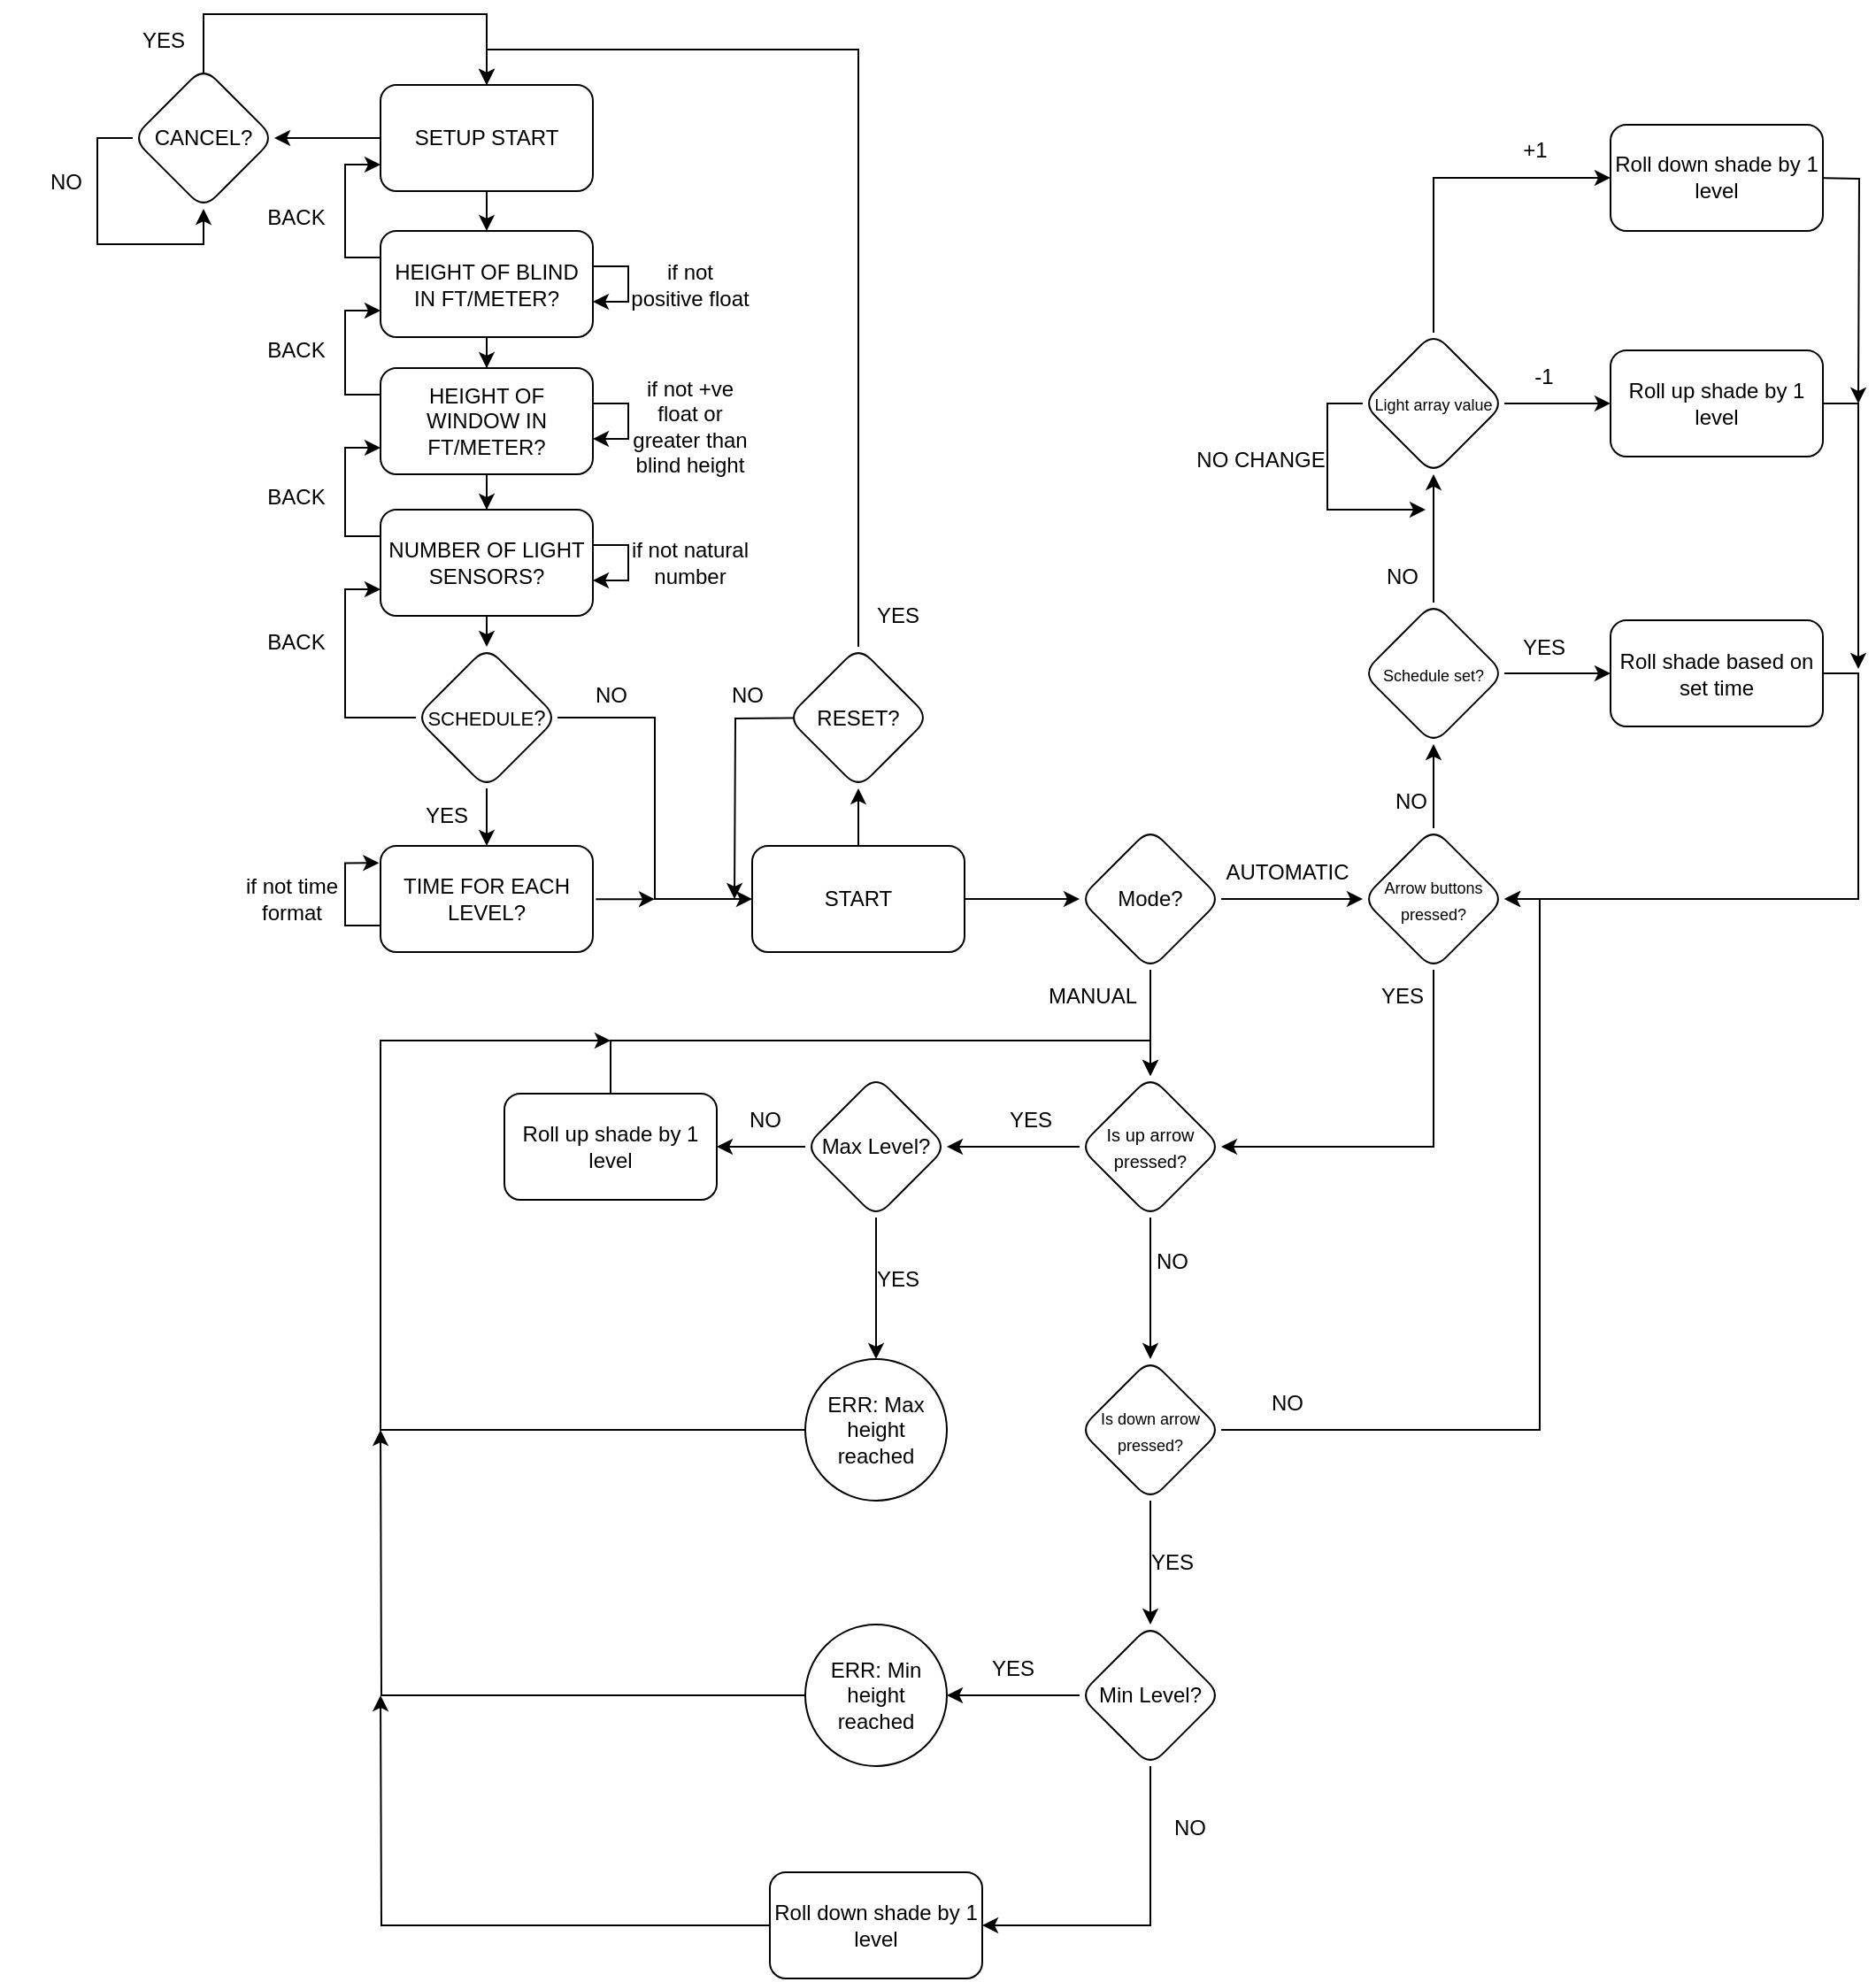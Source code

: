 <mxfile version="28.2.4">
  <diagram name="Page-1" id="s3qUfst04Xn6BXHx2fDA">
    <mxGraphModel dx="2017" dy="1167" grid="1" gridSize="10" guides="1" tooltips="1" connect="1" arrows="1" fold="1" page="1" pageScale="1" pageWidth="1169" pageHeight="1654" math="0" shadow="0">
      <root>
        <mxCell id="0" />
        <mxCell id="1" parent="0" />
        <mxCell id="kvbrF2QY3DVPnfHmgTct-6" value="" style="edgeStyle=orthogonalEdgeStyle;rounded=0;orthogonalLoop=1;jettySize=auto;html=1;" parent="1" source="kvbrF2QY3DVPnfHmgTct-3" target="kvbrF2QY3DVPnfHmgTct-5" edge="1">
          <mxGeometry relative="1" as="geometry" />
        </mxCell>
        <mxCell id="XKMVD-KwKPAGE6R3IPx5-100" style="edgeStyle=orthogonalEdgeStyle;rounded=0;orthogonalLoop=1;jettySize=auto;html=1;exitX=0;exitY=0.5;exitDx=0;exitDy=0;entryX=1;entryY=0.5;entryDx=0;entryDy=0;" edge="1" parent="1" source="kvbrF2QY3DVPnfHmgTct-3" target="XKMVD-KwKPAGE6R3IPx5-82">
          <mxGeometry relative="1" as="geometry" />
        </mxCell>
        <mxCell id="kvbrF2QY3DVPnfHmgTct-3" value="SETUP START" style="rounded=1;whiteSpace=wrap;html=1;" parent="1" vertex="1">
          <mxGeometry x="270" y="70" width="120" height="60" as="geometry" />
        </mxCell>
        <mxCell id="kvbrF2QY3DVPnfHmgTct-14" value="" style="edgeStyle=orthogonalEdgeStyle;rounded=0;orthogonalLoop=1;jettySize=auto;html=1;" parent="1" source="kvbrF2QY3DVPnfHmgTct-5" target="kvbrF2QY3DVPnfHmgTct-13" edge="1">
          <mxGeometry relative="1" as="geometry" />
        </mxCell>
        <mxCell id="XKMVD-KwKPAGE6R3IPx5-111" style="edgeStyle=orthogonalEdgeStyle;rounded=0;orthogonalLoop=1;jettySize=auto;html=1;exitX=0;exitY=0.25;exitDx=0;exitDy=0;entryX=0;entryY=0.75;entryDx=0;entryDy=0;" edge="1" parent="1" source="kvbrF2QY3DVPnfHmgTct-5" target="kvbrF2QY3DVPnfHmgTct-3">
          <mxGeometry relative="1" as="geometry" />
        </mxCell>
        <mxCell id="kvbrF2QY3DVPnfHmgTct-5" value="HEIGHT OF BLIND IN FT/METER?" style="whiteSpace=wrap;html=1;rounded=1;" parent="1" vertex="1">
          <mxGeometry x="270" y="152.5" width="120" height="60" as="geometry" />
        </mxCell>
        <mxCell id="kvbrF2QY3DVPnfHmgTct-11" style="edgeStyle=orthogonalEdgeStyle;rounded=0;orthogonalLoop=1;jettySize=auto;html=1;" parent="1" source="kvbrF2QY3DVPnfHmgTct-5" target="kvbrF2QY3DVPnfHmgTct-5" edge="1">
          <mxGeometry relative="1" as="geometry" />
        </mxCell>
        <mxCell id="kvbrF2QY3DVPnfHmgTct-20" value="" style="edgeStyle=orthogonalEdgeStyle;rounded=0;orthogonalLoop=1;jettySize=auto;html=1;" parent="1" source="kvbrF2QY3DVPnfHmgTct-13" target="kvbrF2QY3DVPnfHmgTct-19" edge="1">
          <mxGeometry relative="1" as="geometry" />
        </mxCell>
        <mxCell id="XKMVD-KwKPAGE6R3IPx5-109" style="edgeStyle=orthogonalEdgeStyle;rounded=0;orthogonalLoop=1;jettySize=auto;html=1;exitX=0;exitY=0.25;exitDx=0;exitDy=0;entryX=0;entryY=0.75;entryDx=0;entryDy=0;" edge="1" parent="1" source="kvbrF2QY3DVPnfHmgTct-13" target="kvbrF2QY3DVPnfHmgTct-5">
          <mxGeometry relative="1" as="geometry" />
        </mxCell>
        <mxCell id="kvbrF2QY3DVPnfHmgTct-13" value="HEIGHT OF WINDOW IN FT/METER?" style="whiteSpace=wrap;html=1;rounded=1;" parent="1" vertex="1">
          <mxGeometry x="270" y="230" width="120" height="60" as="geometry" />
        </mxCell>
        <mxCell id="kvbrF2QY3DVPnfHmgTct-17" style="edgeStyle=orthogonalEdgeStyle;rounded=0;orthogonalLoop=1;jettySize=auto;html=1;" parent="1" source="kvbrF2QY3DVPnfHmgTct-13" target="kvbrF2QY3DVPnfHmgTct-13" edge="1">
          <mxGeometry relative="1" as="geometry" />
        </mxCell>
        <mxCell id="kvbrF2QY3DVPnfHmgTct-18" value="if not +ve float or greater than blind height" style="text;html=1;align=center;verticalAlign=middle;whiteSpace=wrap;rounded=0;" parent="1" vertex="1">
          <mxGeometry x="410" y="230" width="70" height="65" as="geometry" />
        </mxCell>
        <mxCell id="XKMVD-KwKPAGE6R3IPx5-93" style="edgeStyle=orthogonalEdgeStyle;rounded=0;orthogonalLoop=1;jettySize=auto;html=1;exitX=0.5;exitY=1;exitDx=0;exitDy=0;entryX=0.5;entryY=0;entryDx=0;entryDy=0;" edge="1" parent="1" source="kvbrF2QY3DVPnfHmgTct-19" target="XKMVD-KwKPAGE6R3IPx5-91">
          <mxGeometry relative="1" as="geometry" />
        </mxCell>
        <mxCell id="XKMVD-KwKPAGE6R3IPx5-106" style="edgeStyle=orthogonalEdgeStyle;rounded=0;orthogonalLoop=1;jettySize=auto;html=1;exitX=0;exitY=0.25;exitDx=0;exitDy=0;entryX=0;entryY=0.75;entryDx=0;entryDy=0;" edge="1" parent="1" source="kvbrF2QY3DVPnfHmgTct-19" target="kvbrF2QY3DVPnfHmgTct-13">
          <mxGeometry relative="1" as="geometry" />
        </mxCell>
        <mxCell id="kvbrF2QY3DVPnfHmgTct-19" value="NUMBER OF LIGHT SENSORS?" style="whiteSpace=wrap;html=1;rounded=1;" parent="1" vertex="1">
          <mxGeometry x="270" y="310" width="120" height="60" as="geometry" />
        </mxCell>
        <mxCell id="kvbrF2QY3DVPnfHmgTct-21" style="edgeStyle=orthogonalEdgeStyle;rounded=0;orthogonalLoop=1;jettySize=auto;html=1;" parent="1" source="kvbrF2QY3DVPnfHmgTct-19" target="kvbrF2QY3DVPnfHmgTct-19" edge="1">
          <mxGeometry relative="1" as="geometry" />
        </mxCell>
        <mxCell id="kvbrF2QY3DVPnfHmgTct-22" value="if not natural number" style="text;html=1;align=center;verticalAlign=middle;whiteSpace=wrap;rounded=0;" parent="1" vertex="1">
          <mxGeometry x="410" y="317.5" width="70" height="45" as="geometry" />
        </mxCell>
        <mxCell id="kvbrF2QY3DVPnfHmgTct-24" value="if not positive float" style="text;html=1;align=center;verticalAlign=middle;whiteSpace=wrap;rounded=0;" parent="1" vertex="1">
          <mxGeometry x="410" y="160" width="70" height="45" as="geometry" />
        </mxCell>
        <mxCell id="XKMVD-KwKPAGE6R3IPx5-8" value="" style="edgeStyle=orthogonalEdgeStyle;rounded=0;orthogonalLoop=1;jettySize=auto;html=1;" edge="1" parent="1" source="XKMVD-KwKPAGE6R3IPx5-1" target="XKMVD-KwKPAGE6R3IPx5-7">
          <mxGeometry relative="1" as="geometry" />
        </mxCell>
        <mxCell id="XKMVD-KwKPAGE6R3IPx5-95" value="" style="edgeStyle=orthogonalEdgeStyle;rounded=0;orthogonalLoop=1;jettySize=auto;html=1;" edge="1" parent="1" source="XKMVD-KwKPAGE6R3IPx5-1" target="XKMVD-KwKPAGE6R3IPx5-94">
          <mxGeometry relative="1" as="geometry" />
        </mxCell>
        <mxCell id="XKMVD-KwKPAGE6R3IPx5-1" value="START" style="whiteSpace=wrap;html=1;rounded=1;" vertex="1" parent="1">
          <mxGeometry x="480" y="500" width="120" height="60" as="geometry" />
        </mxCell>
        <mxCell id="XKMVD-KwKPAGE6R3IPx5-12" value="" style="edgeStyle=orthogonalEdgeStyle;rounded=0;orthogonalLoop=1;jettySize=auto;html=1;" edge="1" parent="1" source="XKMVD-KwKPAGE6R3IPx5-7" target="XKMVD-KwKPAGE6R3IPx5-11">
          <mxGeometry relative="1" as="geometry" />
        </mxCell>
        <mxCell id="XKMVD-KwKPAGE6R3IPx5-16" value="" style="edgeStyle=orthogonalEdgeStyle;rounded=0;orthogonalLoop=1;jettySize=auto;html=1;" edge="1" parent="1" source="XKMVD-KwKPAGE6R3IPx5-7" target="XKMVD-KwKPAGE6R3IPx5-15">
          <mxGeometry relative="1" as="geometry" />
        </mxCell>
        <mxCell id="XKMVD-KwKPAGE6R3IPx5-7" value="Mode?" style="rhombus;whiteSpace=wrap;html=1;rounded=1;" vertex="1" parent="1">
          <mxGeometry x="665" y="490" width="80" height="80" as="geometry" />
        </mxCell>
        <mxCell id="XKMVD-KwKPAGE6R3IPx5-32" value="" style="edgeStyle=orthogonalEdgeStyle;rounded=0;orthogonalLoop=1;jettySize=auto;html=1;" edge="1" parent="1" source="XKMVD-KwKPAGE6R3IPx5-11" target="XKMVD-KwKPAGE6R3IPx5-31">
          <mxGeometry relative="1" as="geometry" />
        </mxCell>
        <mxCell id="XKMVD-KwKPAGE6R3IPx5-41" style="edgeStyle=orthogonalEdgeStyle;rounded=0;orthogonalLoop=1;jettySize=auto;html=1;exitX=0;exitY=0.5;exitDx=0;exitDy=0;entryX=1;entryY=0.5;entryDx=0;entryDy=0;" edge="1" parent="1" source="XKMVD-KwKPAGE6R3IPx5-11" target="XKMVD-KwKPAGE6R3IPx5-25">
          <mxGeometry relative="1" as="geometry" />
        </mxCell>
        <mxCell id="XKMVD-KwKPAGE6R3IPx5-11" value="&lt;font style=&quot;font-size: 10px;&quot;&gt;Is up arrow pressed?&lt;/font&gt;" style="rhombus;whiteSpace=wrap;html=1;rounded=1;" vertex="1" parent="1">
          <mxGeometry x="665" y="630" width="80" height="80" as="geometry" />
        </mxCell>
        <mxCell id="XKMVD-KwKPAGE6R3IPx5-14" value="MANUAL" style="text;html=1;align=center;verticalAlign=middle;whiteSpace=wrap;rounded=0;" vertex="1" parent="1">
          <mxGeometry x="635" y="570" width="75" height="30" as="geometry" />
        </mxCell>
        <mxCell id="XKMVD-KwKPAGE6R3IPx5-18" style="edgeStyle=orthogonalEdgeStyle;rounded=0;orthogonalLoop=1;jettySize=auto;html=1;exitX=0.5;exitY=1;exitDx=0;exitDy=0;entryX=1;entryY=0.5;entryDx=0;entryDy=0;" edge="1" parent="1" source="XKMVD-KwKPAGE6R3IPx5-15" target="XKMVD-KwKPAGE6R3IPx5-11">
          <mxGeometry relative="1" as="geometry" />
        </mxCell>
        <mxCell id="XKMVD-KwKPAGE6R3IPx5-127" value="" style="edgeStyle=orthogonalEdgeStyle;rounded=0;orthogonalLoop=1;jettySize=auto;html=1;" edge="1" parent="1" source="XKMVD-KwKPAGE6R3IPx5-15" target="XKMVD-KwKPAGE6R3IPx5-126">
          <mxGeometry relative="1" as="geometry" />
        </mxCell>
        <mxCell id="XKMVD-KwKPAGE6R3IPx5-15" value="&lt;font style=&quot;font-size: 9px;&quot;&gt;Arrow buttons pressed?&lt;/font&gt;" style="rhombus;whiteSpace=wrap;html=1;rounded=1;" vertex="1" parent="1">
          <mxGeometry x="825" y="490" width="80" height="80" as="geometry" />
        </mxCell>
        <mxCell id="XKMVD-KwKPAGE6R3IPx5-19" value="AUTOMATIC" style="text;html=1;align=center;verticalAlign=middle;whiteSpace=wrap;rounded=0;" vertex="1" parent="1">
          <mxGeometry x="745" y="500" width="75" height="30" as="geometry" />
        </mxCell>
        <mxCell id="XKMVD-KwKPAGE6R3IPx5-46" style="edgeStyle=orthogonalEdgeStyle;rounded=0;orthogonalLoop=1;jettySize=auto;html=1;exitX=0.5;exitY=0;exitDx=0;exitDy=0;entryX=0.5;entryY=0;entryDx=0;entryDy=0;" edge="1" parent="1" source="XKMVD-KwKPAGE6R3IPx5-20" target="XKMVD-KwKPAGE6R3IPx5-11">
          <mxGeometry relative="1" as="geometry">
            <mxPoint x="700" y="610" as="targetPoint" />
            <Array as="points">
              <mxPoint x="400" y="610" />
              <mxPoint x="705" y="610" />
            </Array>
          </mxGeometry>
        </mxCell>
        <mxCell id="XKMVD-KwKPAGE6R3IPx5-20" value="Roll up shade by 1 level" style="whiteSpace=wrap;html=1;rounded=1;" vertex="1" parent="1">
          <mxGeometry x="340" y="640" width="120" height="60" as="geometry" />
        </mxCell>
        <mxCell id="XKMVD-KwKPAGE6R3IPx5-39" value="" style="edgeStyle=orthogonalEdgeStyle;rounded=0;orthogonalLoop=1;jettySize=auto;html=1;" edge="1" parent="1" source="XKMVD-KwKPAGE6R3IPx5-25" target="XKMVD-KwKPAGE6R3IPx5-38">
          <mxGeometry relative="1" as="geometry" />
        </mxCell>
        <mxCell id="XKMVD-KwKPAGE6R3IPx5-42" style="edgeStyle=orthogonalEdgeStyle;rounded=0;orthogonalLoop=1;jettySize=auto;html=1;exitX=0;exitY=0.5;exitDx=0;exitDy=0;entryX=1;entryY=0.5;entryDx=0;entryDy=0;" edge="1" parent="1" source="XKMVD-KwKPAGE6R3IPx5-25" target="XKMVD-KwKPAGE6R3IPx5-20">
          <mxGeometry relative="1" as="geometry" />
        </mxCell>
        <mxCell id="XKMVD-KwKPAGE6R3IPx5-25" value="Max Level?" style="rhombus;whiteSpace=wrap;html=1;rounded=1;" vertex="1" parent="1">
          <mxGeometry x="510" y="630" width="80" height="80" as="geometry" />
        </mxCell>
        <mxCell id="XKMVD-KwKPAGE6R3IPx5-28" value="YES" style="text;html=1;align=center;verticalAlign=middle;whiteSpace=wrap;rounded=0;" vertex="1" parent="1">
          <mxGeometry x="600" y="640" width="75" height="30" as="geometry" />
        </mxCell>
        <mxCell id="XKMVD-KwKPAGE6R3IPx5-30" value="NO" style="text;html=1;align=center;verticalAlign=middle;whiteSpace=wrap;rounded=0;" vertex="1" parent="1">
          <mxGeometry x="450" y="640" width="75" height="30" as="geometry" />
        </mxCell>
        <mxCell id="XKMVD-KwKPAGE6R3IPx5-36" value="" style="edgeStyle=orthogonalEdgeStyle;rounded=0;orthogonalLoop=1;jettySize=auto;html=1;" edge="1" parent="1" source="XKMVD-KwKPAGE6R3IPx5-31">
          <mxGeometry relative="1" as="geometry">
            <mxPoint x="705" y="940" as="targetPoint" />
          </mxGeometry>
        </mxCell>
        <mxCell id="XKMVD-KwKPAGE6R3IPx5-66" style="edgeStyle=orthogonalEdgeStyle;rounded=0;orthogonalLoop=1;jettySize=auto;html=1;exitX=1;exitY=0.5;exitDx=0;exitDy=0;entryX=1;entryY=0.5;entryDx=0;entryDy=0;" edge="1" parent="1" source="XKMVD-KwKPAGE6R3IPx5-31" target="XKMVD-KwKPAGE6R3IPx5-15">
          <mxGeometry relative="1" as="geometry" />
        </mxCell>
        <mxCell id="XKMVD-KwKPAGE6R3IPx5-31" value="&lt;font style=&quot;font-size: 9px;&quot;&gt;Is down arrow pressed?&lt;/font&gt;" style="rhombus;whiteSpace=wrap;html=1;rounded=1;" vertex="1" parent="1">
          <mxGeometry x="665" y="790" width="80" height="80" as="geometry" />
        </mxCell>
        <mxCell id="XKMVD-KwKPAGE6R3IPx5-33" value="NO" style="text;html=1;align=center;verticalAlign=middle;whiteSpace=wrap;rounded=0;" vertex="1" parent="1">
          <mxGeometry x="680" y="720" width="75" height="30" as="geometry" />
        </mxCell>
        <mxCell id="XKMVD-KwKPAGE6R3IPx5-37" value="YES" style="text;html=1;align=center;verticalAlign=middle;whiteSpace=wrap;rounded=0;" vertex="1" parent="1">
          <mxGeometry x="680" y="890" width="75" height="30" as="geometry" />
        </mxCell>
        <mxCell id="XKMVD-KwKPAGE6R3IPx5-45" style="edgeStyle=orthogonalEdgeStyle;rounded=0;orthogonalLoop=1;jettySize=auto;html=1;exitX=0;exitY=0.5;exitDx=0;exitDy=0;" edge="1" parent="1" source="XKMVD-KwKPAGE6R3IPx5-38">
          <mxGeometry relative="1" as="geometry">
            <mxPoint x="400" y="610" as="targetPoint" />
            <Array as="points">
              <mxPoint x="270" y="830" />
              <mxPoint x="270" y="610" />
            </Array>
          </mxGeometry>
        </mxCell>
        <mxCell id="XKMVD-KwKPAGE6R3IPx5-38" value="ERR: Max height reached" style="ellipse;whiteSpace=wrap;html=1;rounded=1;" vertex="1" parent="1">
          <mxGeometry x="510" y="790" width="80" height="80" as="geometry" />
        </mxCell>
        <mxCell id="XKMVD-KwKPAGE6R3IPx5-40" value="YES" style="text;html=1;align=center;verticalAlign=middle;whiteSpace=wrap;rounded=0;" vertex="1" parent="1">
          <mxGeometry x="525" y="730" width="75" height="30" as="geometry" />
        </mxCell>
        <mxCell id="XKMVD-KwKPAGE6R3IPx5-51" style="edgeStyle=orthogonalEdgeStyle;rounded=0;orthogonalLoop=1;jettySize=auto;html=1;exitX=0;exitY=0.5;exitDx=0;exitDy=0;entryX=1;entryY=0.5;entryDx=0;entryDy=0;" edge="1" parent="1" source="XKMVD-KwKPAGE6R3IPx5-47" target="XKMVD-KwKPAGE6R3IPx5-48">
          <mxGeometry relative="1" as="geometry" />
        </mxCell>
        <mxCell id="XKMVD-KwKPAGE6R3IPx5-57" style="edgeStyle=orthogonalEdgeStyle;rounded=0;orthogonalLoop=1;jettySize=auto;html=1;exitX=0.5;exitY=1;exitDx=0;exitDy=0;entryX=1;entryY=0.5;entryDx=0;entryDy=0;" edge="1" parent="1" source="XKMVD-KwKPAGE6R3IPx5-47" target="XKMVD-KwKPAGE6R3IPx5-56">
          <mxGeometry relative="1" as="geometry" />
        </mxCell>
        <mxCell id="XKMVD-KwKPAGE6R3IPx5-47" value="Min Level?" style="rhombus;whiteSpace=wrap;html=1;rounded=1;" vertex="1" parent="1">
          <mxGeometry x="665" y="940" width="80" height="80" as="geometry" />
        </mxCell>
        <mxCell id="XKMVD-KwKPAGE6R3IPx5-52" style="edgeStyle=orthogonalEdgeStyle;rounded=0;orthogonalLoop=1;jettySize=auto;html=1;" edge="1" parent="1" source="XKMVD-KwKPAGE6R3IPx5-48">
          <mxGeometry relative="1" as="geometry">
            <mxPoint x="270" y="830" as="targetPoint" />
          </mxGeometry>
        </mxCell>
        <mxCell id="XKMVD-KwKPAGE6R3IPx5-48" value="ERR: Min height reached" style="ellipse;whiteSpace=wrap;html=1;rounded=1;" vertex="1" parent="1">
          <mxGeometry x="510" y="940" width="80" height="80" as="geometry" />
        </mxCell>
        <mxCell id="XKMVD-KwKPAGE6R3IPx5-49" value="YES" style="text;html=1;align=center;verticalAlign=middle;whiteSpace=wrap;rounded=0;" vertex="1" parent="1">
          <mxGeometry x="590" y="950" width="75" height="30" as="geometry" />
        </mxCell>
        <mxCell id="XKMVD-KwKPAGE6R3IPx5-53" value="YES" style="text;html=1;align=center;verticalAlign=middle;whiteSpace=wrap;rounded=0;" vertex="1" parent="1">
          <mxGeometry x="810" y="570" width="75" height="30" as="geometry" />
        </mxCell>
        <mxCell id="XKMVD-KwKPAGE6R3IPx5-55" value="NO" style="text;html=1;align=center;verticalAlign=middle;whiteSpace=wrap;rounded=0;" vertex="1" parent="1">
          <mxGeometry x="745" y="800" width="75" height="30" as="geometry" />
        </mxCell>
        <mxCell id="XKMVD-KwKPAGE6R3IPx5-59" style="edgeStyle=orthogonalEdgeStyle;rounded=0;orthogonalLoop=1;jettySize=auto;html=1;exitX=0;exitY=0.5;exitDx=0;exitDy=0;" edge="1" parent="1" source="XKMVD-KwKPAGE6R3IPx5-56">
          <mxGeometry relative="1" as="geometry">
            <mxPoint x="270" y="980" as="targetPoint" />
          </mxGeometry>
        </mxCell>
        <mxCell id="XKMVD-KwKPAGE6R3IPx5-56" value="Roll down shade by 1 level" style="whiteSpace=wrap;html=1;rounded=1;" vertex="1" parent="1">
          <mxGeometry x="490" y="1080" width="120" height="60" as="geometry" />
        </mxCell>
        <mxCell id="XKMVD-KwKPAGE6R3IPx5-58" value="NO" style="text;html=1;align=center;verticalAlign=middle;whiteSpace=wrap;rounded=0;" vertex="1" parent="1">
          <mxGeometry x="690" y="1040" width="75" height="30" as="geometry" />
        </mxCell>
        <mxCell id="XKMVD-KwKPAGE6R3IPx5-70" style="edgeStyle=orthogonalEdgeStyle;rounded=0;orthogonalLoop=1;jettySize=auto;html=1;exitX=0;exitY=0.5;exitDx=0;exitDy=0;" edge="1" parent="1" source="XKMVD-KwKPAGE6R3IPx5-67">
          <mxGeometry relative="1" as="geometry">
            <mxPoint x="860" y="309.97" as="targetPoint" />
          </mxGeometry>
        </mxCell>
        <mxCell id="XKMVD-KwKPAGE6R3IPx5-122" value="" style="edgeStyle=orthogonalEdgeStyle;rounded=0;orthogonalLoop=1;jettySize=auto;html=1;" edge="1" parent="1" source="XKMVD-KwKPAGE6R3IPx5-67" target="XKMVD-KwKPAGE6R3IPx5-121">
          <mxGeometry relative="1" as="geometry" />
        </mxCell>
        <mxCell id="XKMVD-KwKPAGE6R3IPx5-138" style="edgeStyle=orthogonalEdgeStyle;rounded=0;orthogonalLoop=1;jettySize=auto;html=1;exitX=0.5;exitY=0;exitDx=0;exitDy=0;entryX=0;entryY=0.5;entryDx=0;entryDy=0;" edge="1" parent="1" source="XKMVD-KwKPAGE6R3IPx5-67" target="XKMVD-KwKPAGE6R3IPx5-124">
          <mxGeometry relative="1" as="geometry" />
        </mxCell>
        <mxCell id="XKMVD-KwKPAGE6R3IPx5-67" value="&lt;font style=&quot;font-size: 9px;&quot;&gt;Light array value&lt;/font&gt;" style="rhombus;whiteSpace=wrap;html=1;rounded=1;" vertex="1" parent="1">
          <mxGeometry x="825" y="209.97" width="80" height="80" as="geometry" />
        </mxCell>
        <mxCell id="XKMVD-KwKPAGE6R3IPx5-69" value="NO" style="text;html=1;align=center;verticalAlign=middle;whiteSpace=wrap;rounded=0;" vertex="1" parent="1">
          <mxGeometry x="815" y="460" width="75" height="30" as="geometry" />
        </mxCell>
        <mxCell id="XKMVD-KwKPAGE6R3IPx5-71" value="NO CHANGE" style="text;html=1;align=center;verticalAlign=middle;whiteSpace=wrap;rounded=0;" vertex="1" parent="1">
          <mxGeometry x="730" y="267.47" width="75" height="30" as="geometry" />
        </mxCell>
        <mxCell id="XKMVD-KwKPAGE6R3IPx5-101" style="edgeStyle=orthogonalEdgeStyle;rounded=0;orthogonalLoop=1;jettySize=auto;html=1;exitX=0.5;exitY=0;exitDx=0;exitDy=0;" edge="1" parent="1">
          <mxGeometry relative="1" as="geometry">
            <mxPoint x="330" y="69.97" as="targetPoint" />
            <mxPoint x="170" y="79.97" as="sourcePoint" />
            <Array as="points">
              <mxPoint x="170" y="29.97" />
              <mxPoint x="330" y="29.97" />
            </Array>
          </mxGeometry>
        </mxCell>
        <mxCell id="XKMVD-KwKPAGE6R3IPx5-82" value="CANCEL?" style="rhombus;whiteSpace=wrap;html=1;rounded=1;" vertex="1" parent="1">
          <mxGeometry x="130" y="60" width="80" height="80" as="geometry" />
        </mxCell>
        <mxCell id="XKMVD-KwKPAGE6R3IPx5-88" value="YES" style="text;html=1;align=center;verticalAlign=middle;whiteSpace=wrap;rounded=0;" vertex="1" parent="1">
          <mxGeometry x="110" y="30" width="75" height="30" as="geometry" />
        </mxCell>
        <mxCell id="XKMVD-KwKPAGE6R3IPx5-90" value="NO" style="text;html=1;align=center;verticalAlign=middle;whiteSpace=wrap;rounded=0;" vertex="1" parent="1">
          <mxGeometry x="55" y="110" width="75" height="30" as="geometry" />
        </mxCell>
        <mxCell id="XKMVD-KwKPAGE6R3IPx5-107" style="edgeStyle=orthogonalEdgeStyle;rounded=0;orthogonalLoop=1;jettySize=auto;html=1;exitX=0;exitY=0.5;exitDx=0;exitDy=0;entryX=0;entryY=0.75;entryDx=0;entryDy=0;" edge="1" parent="1" source="XKMVD-KwKPAGE6R3IPx5-91" target="kvbrF2QY3DVPnfHmgTct-19">
          <mxGeometry relative="1" as="geometry" />
        </mxCell>
        <mxCell id="XKMVD-KwKPAGE6R3IPx5-113" style="edgeStyle=orthogonalEdgeStyle;rounded=0;orthogonalLoop=1;jettySize=auto;html=1;exitX=1;exitY=0.5;exitDx=0;exitDy=0;entryX=0;entryY=0.5;entryDx=0;entryDy=0;" edge="1" parent="1" source="XKMVD-KwKPAGE6R3IPx5-91" target="XKMVD-KwKPAGE6R3IPx5-1">
          <mxGeometry relative="1" as="geometry" />
        </mxCell>
        <mxCell id="XKMVD-KwKPAGE6R3IPx5-116" style="edgeStyle=orthogonalEdgeStyle;rounded=0;orthogonalLoop=1;jettySize=auto;html=1;exitX=0.5;exitY=1;exitDx=0;exitDy=0;entryX=0.5;entryY=0;entryDx=0;entryDy=0;" edge="1" parent="1" source="XKMVD-KwKPAGE6R3IPx5-91" target="XKMVD-KwKPAGE6R3IPx5-115">
          <mxGeometry relative="1" as="geometry" />
        </mxCell>
        <mxCell id="XKMVD-KwKPAGE6R3IPx5-91" value="&lt;font style=&quot;font-size: 11px;&quot;&gt;SCHEDULE&lt;/font&gt;?" style="rhombus;whiteSpace=wrap;html=1;rounded=1;" vertex="1" parent="1">
          <mxGeometry x="290" y="387.5" width="80" height="80" as="geometry" />
        </mxCell>
        <mxCell id="XKMVD-KwKPAGE6R3IPx5-96" style="edgeStyle=orthogonalEdgeStyle;rounded=0;orthogonalLoop=1;jettySize=auto;html=1;exitX=0;exitY=0.5;exitDx=0;exitDy=0;" edge="1" parent="1">
          <mxGeometry relative="1" as="geometry">
            <mxPoint x="470" y="530" as="targetPoint" />
            <mxPoint x="530" y="427.5" as="sourcePoint" />
          </mxGeometry>
        </mxCell>
        <mxCell id="XKMVD-KwKPAGE6R3IPx5-99" style="edgeStyle=orthogonalEdgeStyle;rounded=0;orthogonalLoop=1;jettySize=auto;html=1;exitX=0.5;exitY=0;exitDx=0;exitDy=0;entryX=0.5;entryY=0;entryDx=0;entryDy=0;" edge="1" parent="1" source="XKMVD-KwKPAGE6R3IPx5-94" target="kvbrF2QY3DVPnfHmgTct-3">
          <mxGeometry relative="1" as="geometry" />
        </mxCell>
        <mxCell id="XKMVD-KwKPAGE6R3IPx5-94" value="RESET?" style="rhombus;whiteSpace=wrap;html=1;rounded=1;" vertex="1" parent="1">
          <mxGeometry x="500" y="387.5" width="80" height="80" as="geometry" />
        </mxCell>
        <mxCell id="XKMVD-KwKPAGE6R3IPx5-97" value="NO" style="text;html=1;align=center;verticalAlign=middle;whiteSpace=wrap;rounded=0;" vertex="1" parent="1">
          <mxGeometry x="440" y="400" width="75" height="30" as="geometry" />
        </mxCell>
        <mxCell id="XKMVD-KwKPAGE6R3IPx5-98" value="YES" style="text;html=1;align=center;verticalAlign=middle;whiteSpace=wrap;rounded=0;" vertex="1" parent="1">
          <mxGeometry x="525" y="355" width="75" height="30" as="geometry" />
        </mxCell>
        <mxCell id="XKMVD-KwKPAGE6R3IPx5-102" style="edgeStyle=orthogonalEdgeStyle;rounded=0;orthogonalLoop=1;jettySize=auto;html=1;exitX=0;exitY=0.5;exitDx=0;exitDy=0;" edge="1" parent="1" source="XKMVD-KwKPAGE6R3IPx5-82" target="XKMVD-KwKPAGE6R3IPx5-82">
          <mxGeometry relative="1" as="geometry" />
        </mxCell>
        <mxCell id="XKMVD-KwKPAGE6R3IPx5-104" value="BACK" style="text;html=1;align=center;verticalAlign=middle;whiteSpace=wrap;rounded=0;" vertex="1" parent="1">
          <mxGeometry x="185" y="370" width="75" height="30" as="geometry" />
        </mxCell>
        <mxCell id="XKMVD-KwKPAGE6R3IPx5-108" value="BACK" style="text;html=1;align=center;verticalAlign=middle;whiteSpace=wrap;rounded=0;" vertex="1" parent="1">
          <mxGeometry x="185" y="287.5" width="75" height="30" as="geometry" />
        </mxCell>
        <mxCell id="XKMVD-KwKPAGE6R3IPx5-110" value="BACK" style="text;html=1;align=center;verticalAlign=middle;whiteSpace=wrap;rounded=0;" vertex="1" parent="1">
          <mxGeometry x="185" y="205" width="75" height="30" as="geometry" />
        </mxCell>
        <mxCell id="XKMVD-KwKPAGE6R3IPx5-112" value="BACK" style="text;html=1;align=center;verticalAlign=middle;whiteSpace=wrap;rounded=0;" vertex="1" parent="1">
          <mxGeometry x="185" y="130" width="75" height="30" as="geometry" />
        </mxCell>
        <mxCell id="XKMVD-KwKPAGE6R3IPx5-114" value="NO" style="text;html=1;align=center;verticalAlign=middle;whiteSpace=wrap;rounded=0;" vertex="1" parent="1">
          <mxGeometry x="362.5" y="400" width="75" height="30" as="geometry" />
        </mxCell>
        <mxCell id="XKMVD-KwKPAGE6R3IPx5-118" style="edgeStyle=orthogonalEdgeStyle;rounded=0;orthogonalLoop=1;jettySize=auto;html=1;exitX=1.014;exitY=0.502;exitDx=0;exitDy=0;exitPerimeter=0;" edge="1" parent="1" source="XKMVD-KwKPAGE6R3IPx5-115">
          <mxGeometry relative="1" as="geometry">
            <mxPoint x="425" y="530" as="targetPoint" />
            <mxPoint x="395" y="530" as="sourcePoint" />
          </mxGeometry>
        </mxCell>
        <mxCell id="XKMVD-KwKPAGE6R3IPx5-119" style="edgeStyle=orthogonalEdgeStyle;rounded=0;orthogonalLoop=1;jettySize=auto;html=1;exitX=0;exitY=0.75;exitDx=0;exitDy=0;entryX=-0.007;entryY=0.161;entryDx=0;entryDy=0;entryPerimeter=0;" edge="1" parent="1" source="XKMVD-KwKPAGE6R3IPx5-115" target="XKMVD-KwKPAGE6R3IPx5-115">
          <mxGeometry relative="1" as="geometry">
            <mxPoint x="260" y="500" as="targetPoint" />
            <Array as="points">
              <mxPoint x="250" y="545" />
              <mxPoint x="250" y="510" />
            </Array>
          </mxGeometry>
        </mxCell>
        <mxCell id="XKMVD-KwKPAGE6R3IPx5-115" value="TIME FOR EACH LEVEL?" style="whiteSpace=wrap;html=1;rounded=1;" vertex="1" parent="1">
          <mxGeometry x="270" y="500" width="120" height="60" as="geometry" />
        </mxCell>
        <mxCell id="XKMVD-KwKPAGE6R3IPx5-117" value="YES" style="text;html=1;align=center;verticalAlign=middle;whiteSpace=wrap;rounded=0;" vertex="1" parent="1">
          <mxGeometry x="270" y="467.5" width="75" height="30" as="geometry" />
        </mxCell>
        <mxCell id="XKMVD-KwKPAGE6R3IPx5-120" value="if not time format" style="text;html=1;align=center;verticalAlign=middle;whiteSpace=wrap;rounded=0;" vertex="1" parent="1">
          <mxGeometry x="185" y="507.5" width="70" height="45" as="geometry" />
        </mxCell>
        <mxCell id="XKMVD-KwKPAGE6R3IPx5-136" style="edgeStyle=orthogonalEdgeStyle;rounded=0;orthogonalLoop=1;jettySize=auto;html=1;exitX=1;exitY=0.5;exitDx=0;exitDy=0;" edge="1" parent="1" source="XKMVD-KwKPAGE6R3IPx5-121">
          <mxGeometry relative="1" as="geometry">
            <mxPoint x="1105" y="400" as="targetPoint" />
            <mxPoint x="1090" y="249.97" as="sourcePoint" />
            <Array as="points">
              <mxPoint x="1105" y="250" />
            </Array>
          </mxGeometry>
        </mxCell>
        <mxCell id="XKMVD-KwKPAGE6R3IPx5-121" value="Roll up shade by 1 level" style="whiteSpace=wrap;html=1;rounded=1;" vertex="1" parent="1">
          <mxGeometry x="965" y="219.97" width="120" height="60" as="geometry" />
        </mxCell>
        <mxCell id="XKMVD-KwKPAGE6R3IPx5-123" value="-1" style="text;html=1;align=center;verticalAlign=middle;whiteSpace=wrap;rounded=0;" vertex="1" parent="1">
          <mxGeometry x="890" y="219.97" width="75" height="30" as="geometry" />
        </mxCell>
        <mxCell id="XKMVD-KwKPAGE6R3IPx5-137" style="edgeStyle=orthogonalEdgeStyle;rounded=0;orthogonalLoop=1;jettySize=auto;html=1;exitX=1;exitY=0.5;exitDx=0;exitDy=0;" edge="1" parent="1">
          <mxGeometry relative="1" as="geometry">
            <mxPoint x="1105" y="250" as="targetPoint" />
            <mxPoint x="1080" y="122.47" as="sourcePoint" />
          </mxGeometry>
        </mxCell>
        <mxCell id="XKMVD-KwKPAGE6R3IPx5-124" value="Roll down shade by 1 level" style="whiteSpace=wrap;html=1;rounded=1;" vertex="1" parent="1">
          <mxGeometry x="965" y="92.47" width="120" height="60" as="geometry" />
        </mxCell>
        <mxCell id="XKMVD-KwKPAGE6R3IPx5-128" value="" style="edgeStyle=orthogonalEdgeStyle;rounded=0;orthogonalLoop=1;jettySize=auto;html=1;entryX=0.5;entryY=1;entryDx=0;entryDy=0;" edge="1" parent="1" source="XKMVD-KwKPAGE6R3IPx5-126" target="XKMVD-KwKPAGE6R3IPx5-67">
          <mxGeometry relative="1" as="geometry" />
        </mxCell>
        <mxCell id="XKMVD-KwKPAGE6R3IPx5-131" value="" style="edgeStyle=orthogonalEdgeStyle;rounded=0;orthogonalLoop=1;jettySize=auto;html=1;" edge="1" parent="1" source="XKMVD-KwKPAGE6R3IPx5-126" target="XKMVD-KwKPAGE6R3IPx5-130">
          <mxGeometry relative="1" as="geometry" />
        </mxCell>
        <mxCell id="XKMVD-KwKPAGE6R3IPx5-126" value="&lt;font style=&quot;font-size: 9px;&quot;&gt;Schedule set?&lt;/font&gt;" style="rhombus;whiteSpace=wrap;html=1;rounded=1;" vertex="1" parent="1">
          <mxGeometry x="825" y="362.5" width="80" height="80" as="geometry" />
        </mxCell>
        <mxCell id="XKMVD-KwKPAGE6R3IPx5-129" value="NO" style="text;html=1;align=center;verticalAlign=middle;whiteSpace=wrap;rounded=0;" vertex="1" parent="1">
          <mxGeometry x="810" y="332.5" width="75" height="30" as="geometry" />
        </mxCell>
        <mxCell id="XKMVD-KwKPAGE6R3IPx5-133" style="edgeStyle=orthogonalEdgeStyle;rounded=0;orthogonalLoop=1;jettySize=auto;html=1;exitX=1;exitY=0.5;exitDx=0;exitDy=0;entryX=1;entryY=0.5;entryDx=0;entryDy=0;" edge="1" parent="1" source="XKMVD-KwKPAGE6R3IPx5-130" target="XKMVD-KwKPAGE6R3IPx5-15">
          <mxGeometry relative="1" as="geometry">
            <mxPoint x="910" y="530" as="targetPoint" />
            <Array as="points">
              <mxPoint x="1105" y="403" />
              <mxPoint x="1105" y="530" />
            </Array>
          </mxGeometry>
        </mxCell>
        <mxCell id="XKMVD-KwKPAGE6R3IPx5-130" value="Roll shade based on set time" style="whiteSpace=wrap;html=1;rounded=1;" vertex="1" parent="1">
          <mxGeometry x="965" y="372.5" width="120" height="60" as="geometry" />
        </mxCell>
        <mxCell id="XKMVD-KwKPAGE6R3IPx5-132" value="YES" style="text;html=1;align=center;verticalAlign=middle;whiteSpace=wrap;rounded=0;" vertex="1" parent="1">
          <mxGeometry x="890" y="372.5" width="75" height="30" as="geometry" />
        </mxCell>
        <mxCell id="XKMVD-KwKPAGE6R3IPx5-139" value="+1" style="text;html=1;align=center;verticalAlign=middle;whiteSpace=wrap;rounded=0;" vertex="1" parent="1">
          <mxGeometry x="885" y="92.47" width="75" height="30" as="geometry" />
        </mxCell>
      </root>
    </mxGraphModel>
  </diagram>
</mxfile>

